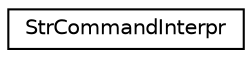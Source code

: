 digraph "Graphical Class Hierarchy"
{
 // LATEX_PDF_SIZE
  edge [fontname="Helvetica",fontsize="10",labelfontname="Helvetica",labelfontsize="10"];
  node [fontname="Helvetica",fontsize="10",shape=record];
  rankdir="LR";
  Node0 [label="StrCommandInterpr",height=0.2,width=0.4,color="black", fillcolor="white", style="filled",URL="$class_str_command_interpr.html",tooltip="Служи за комуникация между конзолата и SessionContainer."];
}
